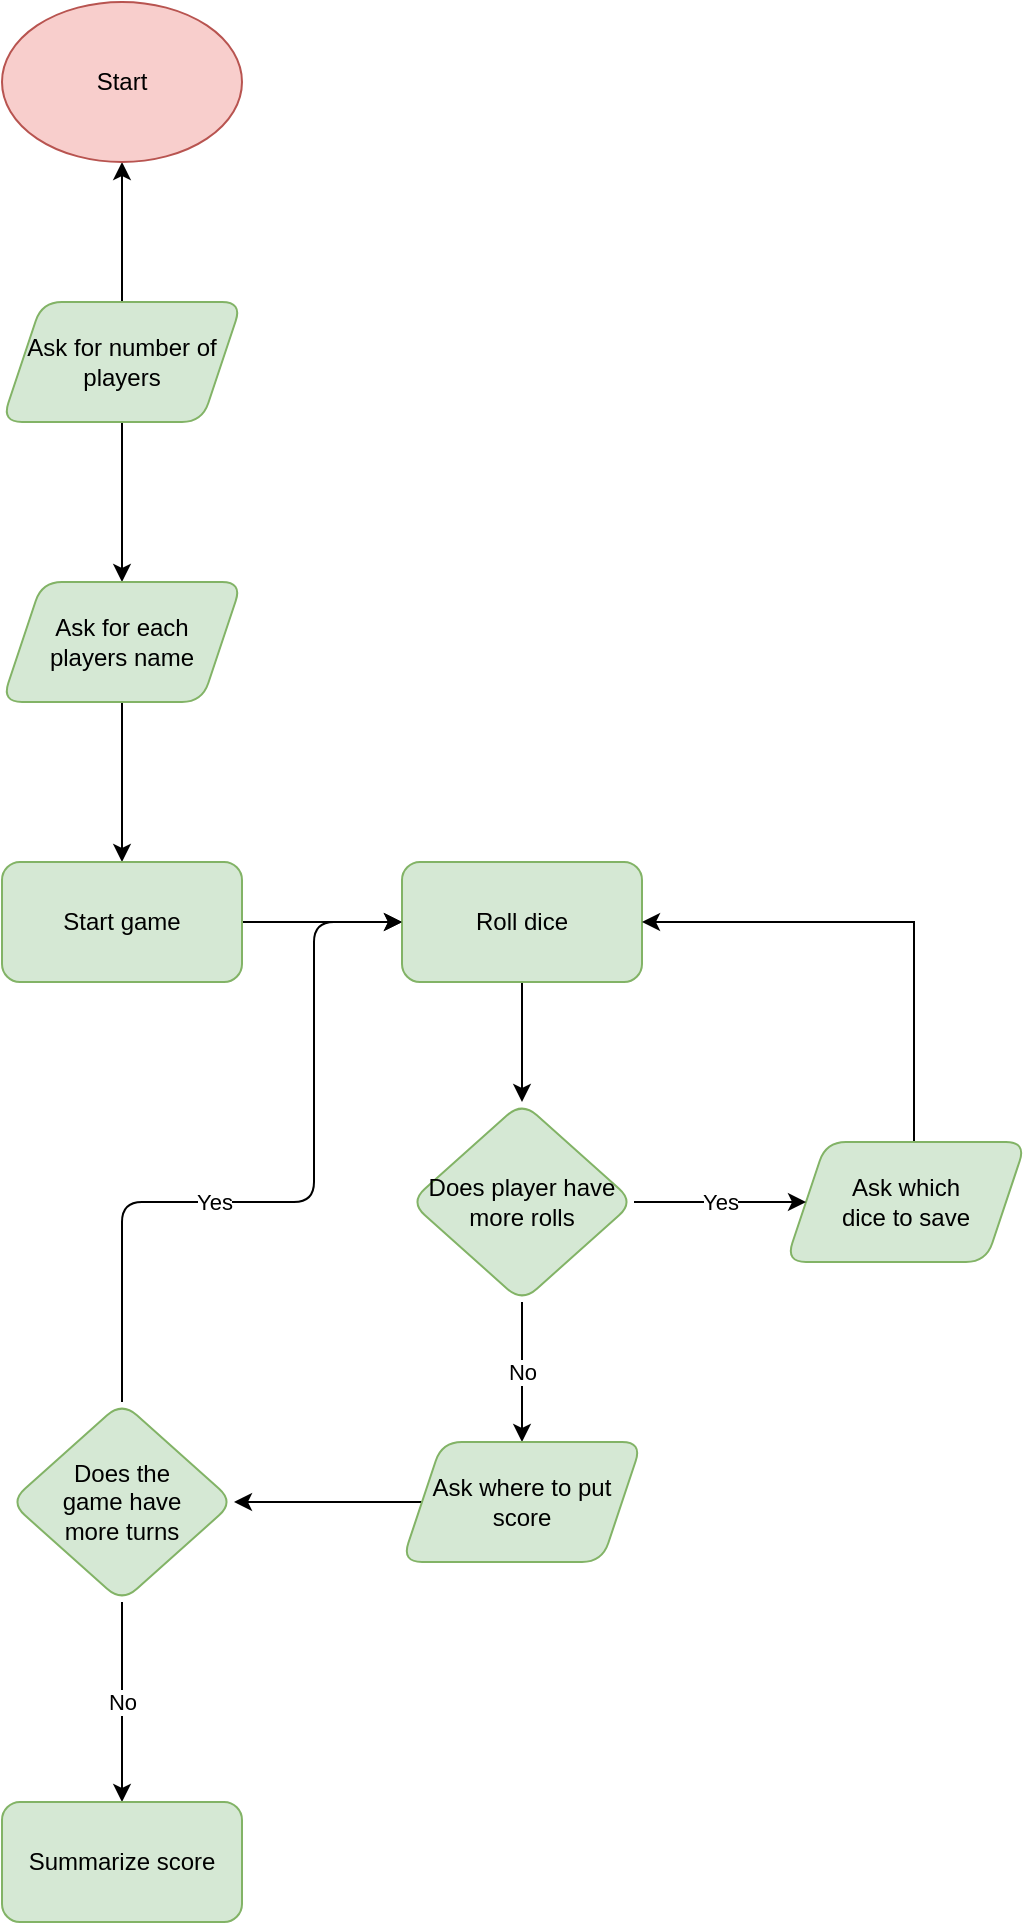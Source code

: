 <mxfile version="14.2.9" type="github">
  <diagram id="C5RBs43oDa-KdzZeNtuy" name="Page-1">
    <mxGraphModel dx="538" dy="767" grid="1" gridSize="10" guides="1" tooltips="1" connect="1" arrows="1" fold="1" page="1" pageScale="1" pageWidth="827" pageHeight="1169" math="0" shadow="0">
      <root>
        <mxCell id="WIyWlLk6GJQsqaUBKTNV-0" />
        <mxCell id="WIyWlLk6GJQsqaUBKTNV-1" parent="WIyWlLk6GJQsqaUBKTNV-0" />
        <mxCell id="OTHg70xA2JbWDokIxybt-4" value="" style="edgeStyle=orthogonalEdgeStyle;rounded=0;orthogonalLoop=1;jettySize=auto;html=1;" edge="1" parent="WIyWlLk6GJQsqaUBKTNV-1" source="OTHg70xA2JbWDokIxybt-1" target="OTHg70xA2JbWDokIxybt-3">
          <mxGeometry relative="1" as="geometry" />
        </mxCell>
        <mxCell id="OTHg70xA2JbWDokIxybt-8" value="" style="edgeStyle=orthogonalEdgeStyle;rounded=0;orthogonalLoop=1;jettySize=auto;html=1;" edge="1" parent="WIyWlLk6GJQsqaUBKTNV-1" source="OTHg70xA2JbWDokIxybt-1" target="OTHg70xA2JbWDokIxybt-7">
          <mxGeometry relative="1" as="geometry" />
        </mxCell>
        <mxCell id="OTHg70xA2JbWDokIxybt-1" value="Ask for number of players" style="shape=parallelogram;perimeter=parallelogramPerimeter;whiteSpace=wrap;html=1;fixedSize=1;rounded=1;strokeColor=#82b366;fillColor=#d5e8d4;" vertex="1" parent="WIyWlLk6GJQsqaUBKTNV-1">
          <mxGeometry x="354" y="200" width="120" height="60" as="geometry" />
        </mxCell>
        <mxCell id="OTHg70xA2JbWDokIxybt-6" value="" style="edgeStyle=orthogonalEdgeStyle;rounded=0;orthogonalLoop=1;jettySize=auto;html=1;" edge="1" parent="WIyWlLk6GJQsqaUBKTNV-1" source="OTHg70xA2JbWDokIxybt-3" target="OTHg70xA2JbWDokIxybt-5">
          <mxGeometry relative="1" as="geometry" />
        </mxCell>
        <mxCell id="OTHg70xA2JbWDokIxybt-3" value="Ask for each&lt;br&gt;players name" style="shape=parallelogram;perimeter=parallelogramPerimeter;whiteSpace=wrap;html=1;fixedSize=1;rounded=1;strokeColor=#82b366;fillColor=#d5e8d4;" vertex="1" parent="WIyWlLk6GJQsqaUBKTNV-1">
          <mxGeometry x="354" y="340" width="120" height="60" as="geometry" />
        </mxCell>
        <mxCell id="OTHg70xA2JbWDokIxybt-10" value="" style="edgeStyle=orthogonalEdgeStyle;rounded=0;orthogonalLoop=1;jettySize=auto;html=1;" edge="1" parent="WIyWlLk6GJQsqaUBKTNV-1" source="OTHg70xA2JbWDokIxybt-5" target="OTHg70xA2JbWDokIxybt-9">
          <mxGeometry relative="1" as="geometry" />
        </mxCell>
        <mxCell id="OTHg70xA2JbWDokIxybt-5" value="Start game" style="whiteSpace=wrap;html=1;rounded=1;strokeColor=#82b366;fillColor=#d5e8d4;" vertex="1" parent="WIyWlLk6GJQsqaUBKTNV-1">
          <mxGeometry x="354" y="480" width="120" height="60" as="geometry" />
        </mxCell>
        <mxCell id="OTHg70xA2JbWDokIxybt-7" value="Start" style="ellipse;whiteSpace=wrap;html=1;rounded=1;strokeColor=#b85450;fillColor=#f8cecc;" vertex="1" parent="WIyWlLk6GJQsqaUBKTNV-1">
          <mxGeometry x="354" y="50" width="120" height="80" as="geometry" />
        </mxCell>
        <mxCell id="OTHg70xA2JbWDokIxybt-12" value="" style="edgeStyle=orthogonalEdgeStyle;rounded=0;orthogonalLoop=1;jettySize=auto;html=1;" edge="1" parent="WIyWlLk6GJQsqaUBKTNV-1" source="OTHg70xA2JbWDokIxybt-9" target="OTHg70xA2JbWDokIxybt-11">
          <mxGeometry relative="1" as="geometry" />
        </mxCell>
        <mxCell id="OTHg70xA2JbWDokIxybt-9" value="Roll dice" style="whiteSpace=wrap;html=1;rounded=1;strokeColor=#82b366;fillColor=#d5e8d4;" vertex="1" parent="WIyWlLk6GJQsqaUBKTNV-1">
          <mxGeometry x="554" y="480" width="120" height="60" as="geometry" />
        </mxCell>
        <mxCell id="OTHg70xA2JbWDokIxybt-11" value="Does player&amp;nbsp;have more rolls" style="rhombus;whiteSpace=wrap;html=1;rounded=1;strokeColor=#82b366;fillColor=#d5e8d4;" vertex="1" parent="WIyWlLk6GJQsqaUBKTNV-1">
          <mxGeometry x="558" y="600" width="112" height="100" as="geometry" />
        </mxCell>
        <mxCell id="OTHg70xA2JbWDokIxybt-23" style="edgeStyle=orthogonalEdgeStyle;rounded=0;orthogonalLoop=1;jettySize=auto;html=1;entryX=1;entryY=0.5;entryDx=0;entryDy=0;" edge="1" parent="WIyWlLk6GJQsqaUBKTNV-1" source="OTHg70xA2JbWDokIxybt-21" target="OTHg70xA2JbWDokIxybt-9">
          <mxGeometry relative="1" as="geometry">
            <Array as="points">
              <mxPoint x="810" y="510" />
            </Array>
          </mxGeometry>
        </mxCell>
        <mxCell id="OTHg70xA2JbWDokIxybt-21" value="Ask which&lt;br&gt;dice to save" style="shape=parallelogram;perimeter=parallelogramPerimeter;whiteSpace=wrap;html=1;fixedSize=1;rounded=1;strokeColor=#82b366;fillColor=#d5e8d4;" vertex="1" parent="WIyWlLk6GJQsqaUBKTNV-1">
          <mxGeometry x="746" y="620" width="120" height="60" as="geometry" />
        </mxCell>
        <mxCell id="OTHg70xA2JbWDokIxybt-31" value="" style="endArrow=classic;html=1;exitX=1;exitY=0.5;exitDx=0;exitDy=0;" edge="1" parent="WIyWlLk6GJQsqaUBKTNV-1" source="OTHg70xA2JbWDokIxybt-11" target="OTHg70xA2JbWDokIxybt-21">
          <mxGeometry relative="1" as="geometry">
            <mxPoint x="660" y="610" as="sourcePoint" />
            <mxPoint x="760" y="610" as="targetPoint" />
          </mxGeometry>
        </mxCell>
        <mxCell id="OTHg70xA2JbWDokIxybt-32" value="Yes" style="edgeLabel;resizable=0;html=1;align=center;verticalAlign=middle;" connectable="0" vertex="1" parent="OTHg70xA2JbWDokIxybt-31">
          <mxGeometry relative="1" as="geometry" />
        </mxCell>
        <mxCell id="OTHg70xA2JbWDokIxybt-33" value="" style="endArrow=classic;html=1;exitX=0.5;exitY=1;exitDx=0;exitDy=0;" edge="1" parent="WIyWlLk6GJQsqaUBKTNV-1" source="OTHg70xA2JbWDokIxybt-11">
          <mxGeometry relative="1" as="geometry">
            <mxPoint x="570" y="750" as="sourcePoint" />
            <mxPoint x="614" y="770" as="targetPoint" />
          </mxGeometry>
        </mxCell>
        <mxCell id="OTHg70xA2JbWDokIxybt-34" value="No" style="edgeLabel;resizable=0;html=1;align=center;verticalAlign=middle;" connectable="0" vertex="1" parent="OTHg70xA2JbWDokIxybt-33">
          <mxGeometry relative="1" as="geometry" />
        </mxCell>
        <mxCell id="OTHg70xA2JbWDokIxybt-37" value="" style="edgeStyle=orthogonalEdgeStyle;rounded=0;orthogonalLoop=1;jettySize=auto;html=1;" edge="1" parent="WIyWlLk6GJQsqaUBKTNV-1" source="OTHg70xA2JbWDokIxybt-35" target="OTHg70xA2JbWDokIxybt-36">
          <mxGeometry relative="1" as="geometry" />
        </mxCell>
        <mxCell id="OTHg70xA2JbWDokIxybt-35" value="Ask where to put&lt;br&gt;score" style="shape=parallelogram;perimeter=parallelogramPerimeter;whiteSpace=wrap;html=1;fixedSize=1;rounded=1;strokeColor=#82b366;fillColor=#d5e8d4;" vertex="1" parent="WIyWlLk6GJQsqaUBKTNV-1">
          <mxGeometry x="554" y="770" width="120" height="60" as="geometry" />
        </mxCell>
        <mxCell id="OTHg70xA2JbWDokIxybt-36" value="Does the&lt;br&gt;game have&lt;br&gt;more turns" style="rhombus;whiteSpace=wrap;html=1;rounded=1;strokeColor=#82b366;fillColor=#d5e8d4;" vertex="1" parent="WIyWlLk6GJQsqaUBKTNV-1">
          <mxGeometry x="358" y="750" width="112" height="100" as="geometry" />
        </mxCell>
        <mxCell id="OTHg70xA2JbWDokIxybt-38" value="" style="endArrow=classic;html=1;entryX=0;entryY=0.5;entryDx=0;entryDy=0;exitX=0.5;exitY=0;exitDx=0;exitDy=0;" edge="1" parent="WIyWlLk6GJQsqaUBKTNV-1" source="OTHg70xA2JbWDokIxybt-36" target="OTHg70xA2JbWDokIxybt-9">
          <mxGeometry relative="1" as="geometry">
            <mxPoint x="430" y="720" as="sourcePoint" />
            <mxPoint x="490" y="630" as="targetPoint" />
            <Array as="points">
              <mxPoint x="414" y="650" />
              <mxPoint x="510" y="650" />
              <mxPoint x="510" y="510" />
            </Array>
          </mxGeometry>
        </mxCell>
        <mxCell id="OTHg70xA2JbWDokIxybt-39" value="Yes" style="edgeLabel;resizable=0;html=1;align=center;verticalAlign=middle;" connectable="0" vertex="1" parent="OTHg70xA2JbWDokIxybt-38">
          <mxGeometry relative="1" as="geometry">
            <mxPoint x="-44.34" as="offset" />
          </mxGeometry>
        </mxCell>
        <mxCell id="OTHg70xA2JbWDokIxybt-40" value="" style="endArrow=classic;html=1;exitX=0.5;exitY=1;exitDx=0;exitDy=0;" edge="1" parent="WIyWlLk6GJQsqaUBKTNV-1" source="OTHg70xA2JbWDokIxybt-36">
          <mxGeometry relative="1" as="geometry">
            <mxPoint x="430" y="920" as="sourcePoint" />
            <mxPoint x="414" y="950" as="targetPoint" />
          </mxGeometry>
        </mxCell>
        <mxCell id="OTHg70xA2JbWDokIxybt-41" value="No" style="edgeLabel;resizable=0;html=1;align=center;verticalAlign=middle;" connectable="0" vertex="1" parent="OTHg70xA2JbWDokIxybt-40">
          <mxGeometry relative="1" as="geometry" />
        </mxCell>
        <mxCell id="OTHg70xA2JbWDokIxybt-42" value="Summarize score" style="rounded=1;whiteSpace=wrap;html=1;fillColor=#d5e8d4;strokeColor=#82b366;" vertex="1" parent="WIyWlLk6GJQsqaUBKTNV-1">
          <mxGeometry x="354" y="950" width="120" height="60" as="geometry" />
        </mxCell>
      </root>
    </mxGraphModel>
  </diagram>
</mxfile>
